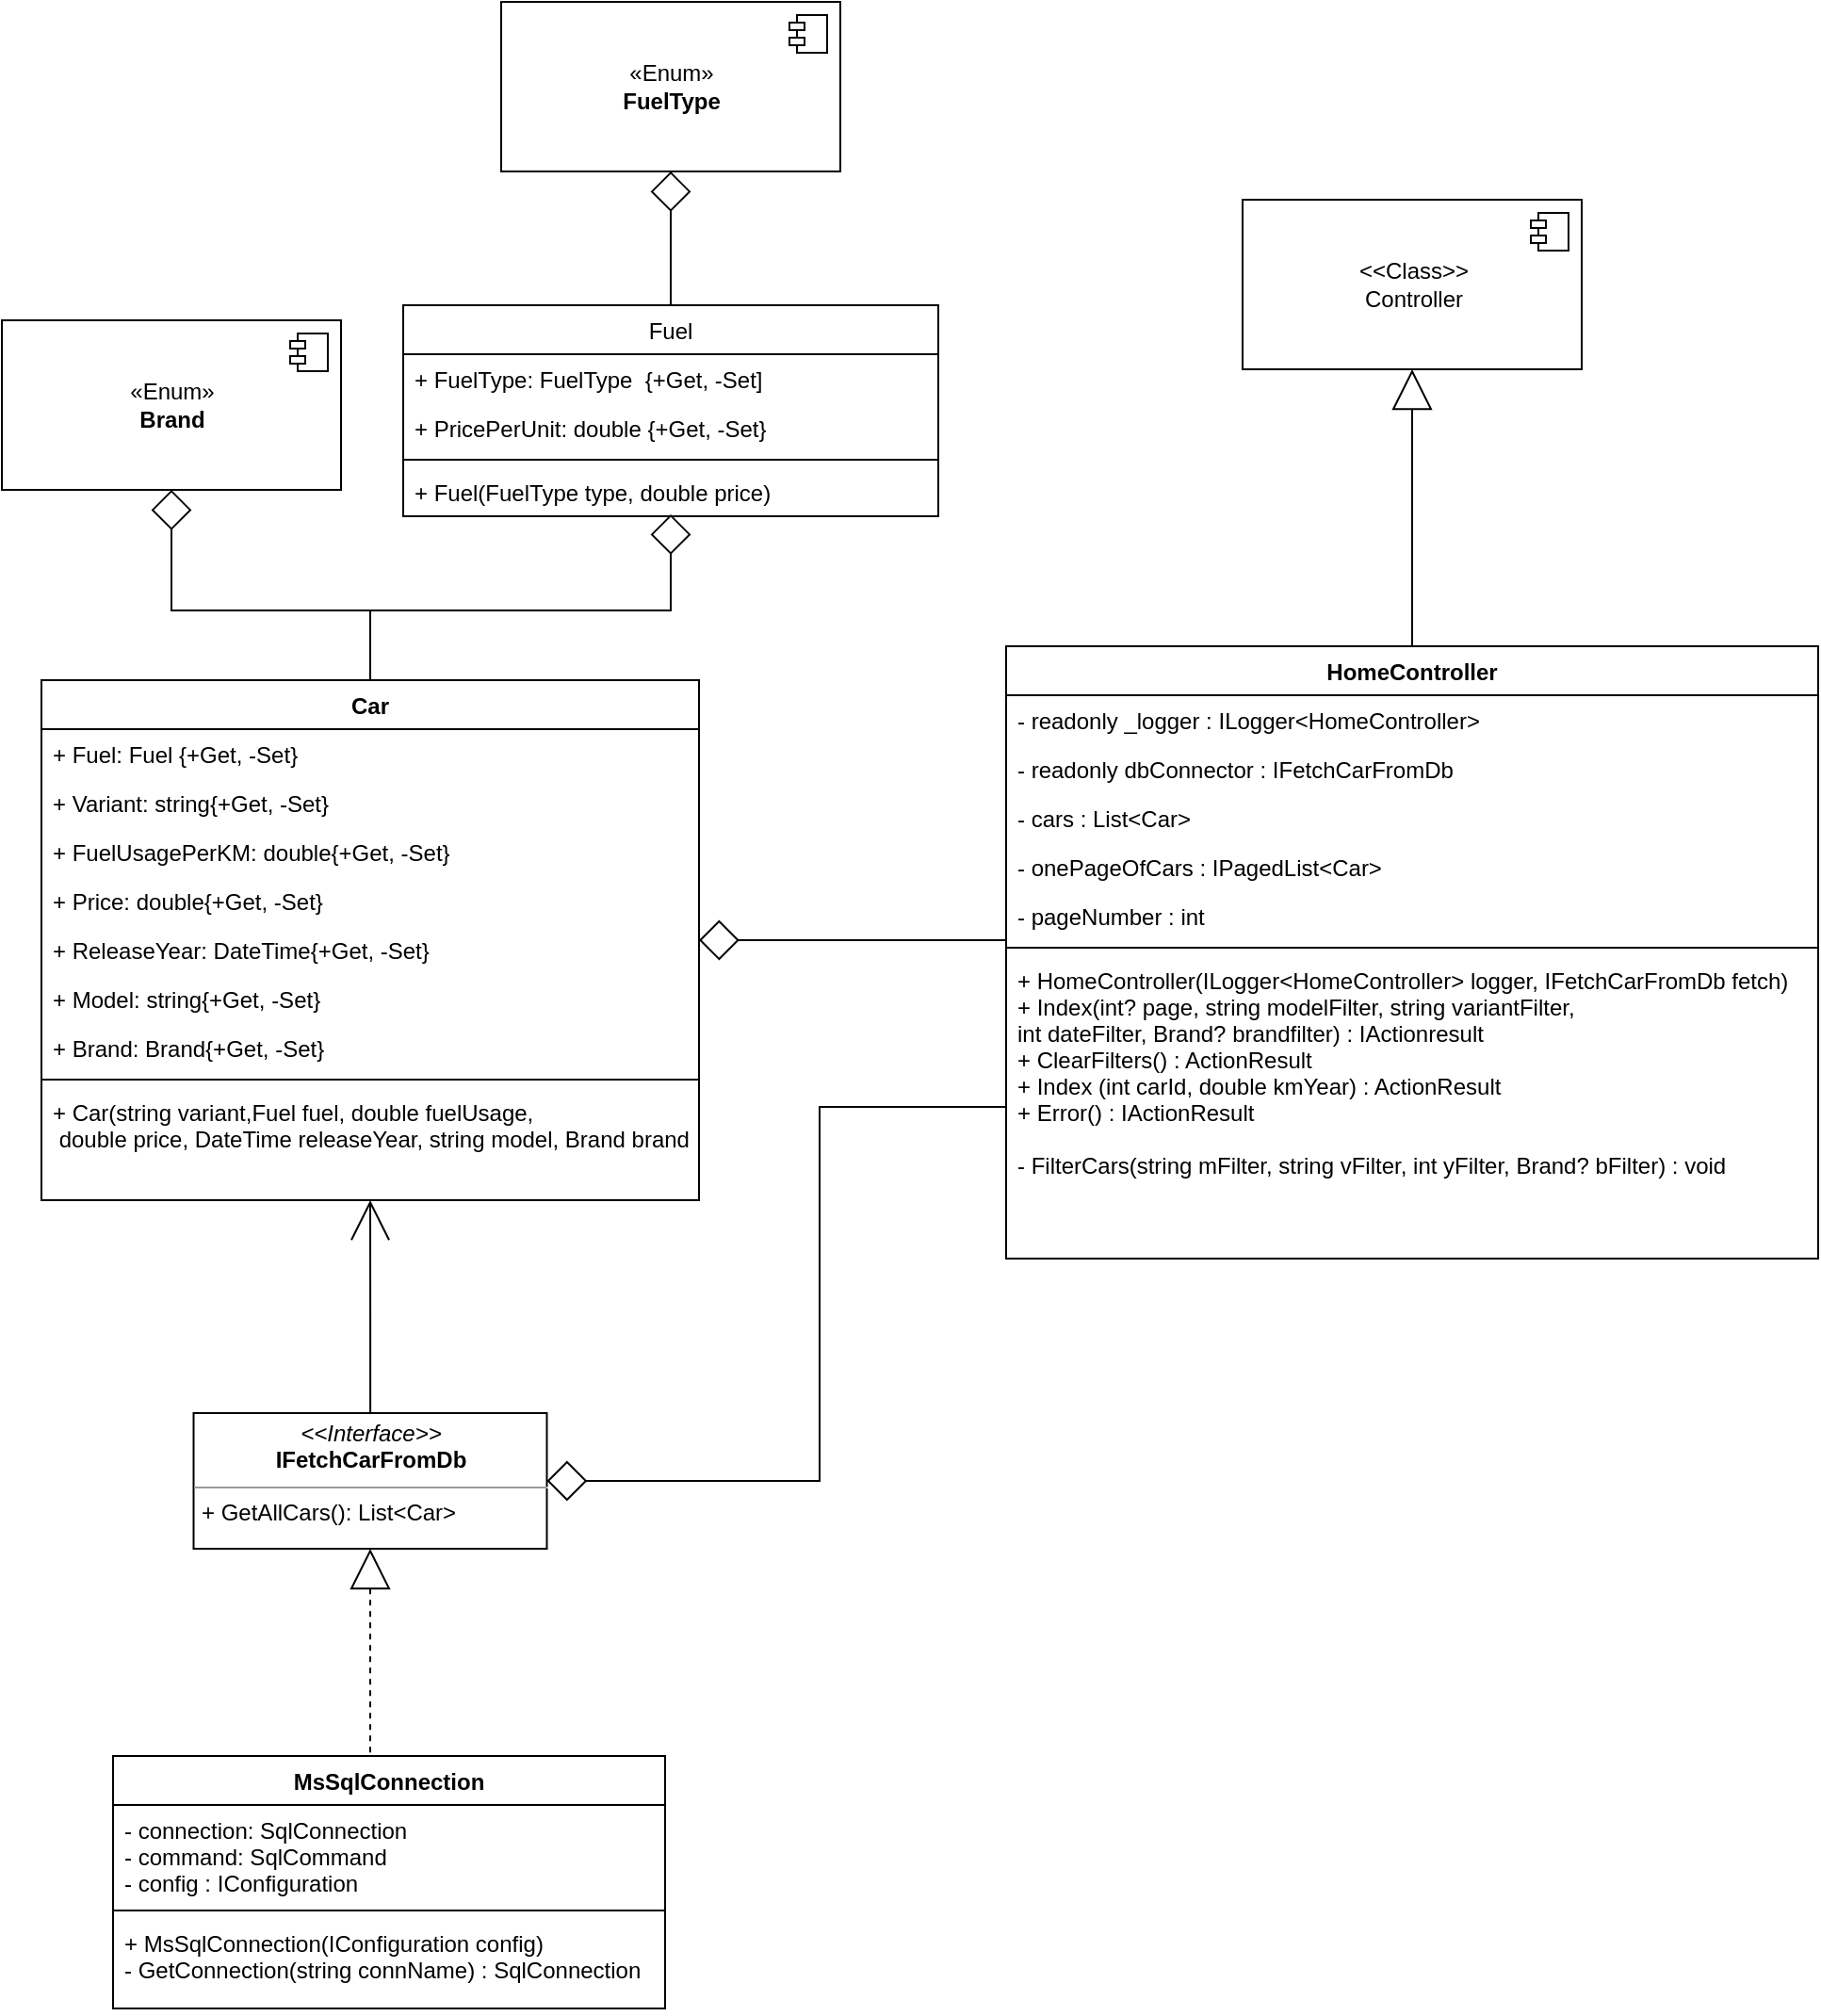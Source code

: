 <mxfile version="20.2.8" type="device"><diagram id="R2lEEEUBdFMjLlhIrx00" name="Page-1"><mxGraphModel dx="1185" dy="662" grid="0" gridSize="10" guides="1" tooltips="1" connect="1" arrows="1" fold="1" page="1" pageScale="1" pageWidth="850" pageHeight="1100" math="0" shadow="0" extFonts="Permanent Marker^https://fonts.googleapis.com/css?family=Permanent+Marker"><root><mxCell id="0"/><mxCell id="1" parent="0"/><mxCell id="fLJgtqy2DdRQkLBZyR05-1" style="edgeStyle=orthogonalEdgeStyle;rounded=0;orthogonalLoop=1;jettySize=auto;html=1;exitX=0.5;exitY=0;exitDx=0;exitDy=0;endArrow=diamond;endFill=0;endSize=19;" edge="1" parent="1" source="fLJgtqy2DdRQkLBZyR05-3" target="fLJgtqy2DdRQkLBZyR05-13"><mxGeometry relative="1" as="geometry"><Array as="points"><mxPoint x="308" y="520"/><mxPoint x="202" y="520"/></Array></mxGeometry></mxCell><mxCell id="fLJgtqy2DdRQkLBZyR05-2" style="edgeStyle=orthogonalEdgeStyle;rounded=0;orthogonalLoop=1;jettySize=auto;html=1;exitX=0.5;exitY=0;exitDx=0;exitDy=0;endArrow=diamond;endFill=0;endSize=19;" edge="1" parent="1"><mxGeometry relative="1" as="geometry"><mxPoint x="307.5" y="556" as="sourcePoint"/><mxPoint x="467" y="469" as="targetPoint"/><Array as="points"><mxPoint x="308" y="520"/><mxPoint x="467" y="520"/></Array></mxGeometry></mxCell><mxCell id="fLJgtqy2DdRQkLBZyR05-3" value="Car" style="swimlane;fontStyle=1;align=center;verticalAlign=top;childLayout=stackLayout;horizontal=1;startSize=26;horizontalStack=0;resizeParent=1;resizeParentMax=0;resizeLast=0;collapsible=1;marginBottom=0;" vertex="1" parent="1"><mxGeometry x="133" y="557" width="349" height="276" as="geometry"/></mxCell><mxCell id="fLJgtqy2DdRQkLBZyR05-4" value="+ Fuel: Fuel {+Get, -Set}" style="text;strokeColor=none;fillColor=none;align=left;verticalAlign=top;spacingLeft=4;spacingRight=4;overflow=hidden;rotatable=0;points=[[0,0.5],[1,0.5]];portConstraint=eastwest;" vertex="1" parent="fLJgtqy2DdRQkLBZyR05-3"><mxGeometry y="26" width="349" height="26" as="geometry"/></mxCell><mxCell id="fLJgtqy2DdRQkLBZyR05-5" value="+ Variant: string{+Get, -Set}" style="text;strokeColor=none;fillColor=none;align=left;verticalAlign=top;spacingLeft=4;spacingRight=4;overflow=hidden;rotatable=0;points=[[0,0.5],[1,0.5]];portConstraint=eastwest;" vertex="1" parent="fLJgtqy2DdRQkLBZyR05-3"><mxGeometry y="52" width="349" height="26" as="geometry"/></mxCell><mxCell id="fLJgtqy2DdRQkLBZyR05-6" value="+ FuelUsagePerKM: double{+Get, -Set}" style="text;strokeColor=none;fillColor=none;align=left;verticalAlign=top;spacingLeft=4;spacingRight=4;overflow=hidden;rotatable=0;points=[[0,0.5],[1,0.5]];portConstraint=eastwest;" vertex="1" parent="fLJgtqy2DdRQkLBZyR05-3"><mxGeometry y="78" width="349" height="26" as="geometry"/></mxCell><mxCell id="fLJgtqy2DdRQkLBZyR05-7" value="+ Price: double{+Get, -Set}" style="text;strokeColor=none;fillColor=none;align=left;verticalAlign=top;spacingLeft=4;spacingRight=4;overflow=hidden;rotatable=0;points=[[0,0.5],[1,0.5]];portConstraint=eastwest;" vertex="1" parent="fLJgtqy2DdRQkLBZyR05-3"><mxGeometry y="104" width="349" height="26" as="geometry"/></mxCell><mxCell id="fLJgtqy2DdRQkLBZyR05-8" value="+ ReleaseYear: DateTime{+Get, -Set}" style="text;strokeColor=none;fillColor=none;align=left;verticalAlign=top;spacingLeft=4;spacingRight=4;overflow=hidden;rotatable=0;points=[[0,0.5],[1,0.5]];portConstraint=eastwest;" vertex="1" parent="fLJgtqy2DdRQkLBZyR05-3"><mxGeometry y="130" width="349" height="26" as="geometry"/></mxCell><mxCell id="fLJgtqy2DdRQkLBZyR05-9" value="+ Model: string{+Get, -Set}" style="text;strokeColor=none;fillColor=none;align=left;verticalAlign=top;spacingLeft=4;spacingRight=4;overflow=hidden;rotatable=0;points=[[0,0.5],[1,0.5]];portConstraint=eastwest;" vertex="1" parent="fLJgtqy2DdRQkLBZyR05-3"><mxGeometry y="156" width="349" height="26" as="geometry"/></mxCell><mxCell id="fLJgtqy2DdRQkLBZyR05-10" value="+ Brand: Brand{+Get, -Set}" style="text;strokeColor=none;fillColor=none;align=left;verticalAlign=top;spacingLeft=4;spacingRight=4;overflow=hidden;rotatable=0;points=[[0,0.5],[1,0.5]];portConstraint=eastwest;" vertex="1" parent="fLJgtqy2DdRQkLBZyR05-3"><mxGeometry y="182" width="349" height="26" as="geometry"/></mxCell><mxCell id="fLJgtqy2DdRQkLBZyR05-11" value="" style="line;strokeWidth=1;fillColor=none;align=left;verticalAlign=middle;spacingTop=-1;spacingLeft=3;spacingRight=3;rotatable=0;labelPosition=right;points=[];portConstraint=eastwest;" vertex="1" parent="fLJgtqy2DdRQkLBZyR05-3"><mxGeometry y="208" width="349" height="8" as="geometry"/></mxCell><mxCell id="fLJgtqy2DdRQkLBZyR05-12" value="+ Car(string variant,Fuel fuel, double fuelUsage,&#10; double price, DateTime releaseYear, string model, Brand brand)" style="text;strokeColor=none;fillColor=none;align=left;verticalAlign=top;spacingLeft=4;spacingRight=4;overflow=hidden;rotatable=0;points=[[0,0.5],[1,0.5]];portConstraint=eastwest;" vertex="1" parent="fLJgtqy2DdRQkLBZyR05-3"><mxGeometry y="216" width="349" height="60" as="geometry"/></mxCell><mxCell id="fLJgtqy2DdRQkLBZyR05-13" value="«Enum»&lt;br&gt;&lt;b&gt;Brand&lt;/b&gt;" style="html=1;dropTarget=0;" vertex="1" parent="1"><mxGeometry x="112" y="366" width="180" height="90" as="geometry"/></mxCell><mxCell id="fLJgtqy2DdRQkLBZyR05-14" value="" style="shape=module;jettyWidth=8;jettyHeight=4;" vertex="1" parent="fLJgtqy2DdRQkLBZyR05-13"><mxGeometry x="1" width="20" height="20" relative="1" as="geometry"><mxPoint x="-27" y="7" as="offset"/></mxGeometry></mxCell><mxCell id="fLJgtqy2DdRQkLBZyR05-15" value="«Enum»&lt;br&gt;&lt;b&gt;FuelType&lt;/b&gt;" style="html=1;dropTarget=0;" vertex="1" parent="1"><mxGeometry x="377" y="197" width="180" height="90" as="geometry"/></mxCell><mxCell id="fLJgtqy2DdRQkLBZyR05-16" value="" style="shape=module;jettyWidth=8;jettyHeight=4;" vertex="1" parent="fLJgtqy2DdRQkLBZyR05-15"><mxGeometry x="1" width="20" height="20" relative="1" as="geometry"><mxPoint x="-27" y="7" as="offset"/></mxGeometry></mxCell><mxCell id="fLJgtqy2DdRQkLBZyR05-17" style="edgeStyle=orthogonalEdgeStyle;rounded=0;orthogonalLoop=1;jettySize=auto;html=1;exitX=0.5;exitY=0;exitDx=0;exitDy=0;endArrow=diamond;endFill=0;endSize=19;" edge="1" parent="1" source="fLJgtqy2DdRQkLBZyR05-18" target="fLJgtqy2DdRQkLBZyR05-15"><mxGeometry relative="1" as="geometry"/></mxCell><mxCell id="fLJgtqy2DdRQkLBZyR05-18" value="Fuel" style="swimlane;fontStyle=0;childLayout=stackLayout;horizontal=1;startSize=26;fillColor=none;horizontalStack=0;resizeParent=1;resizeParentMax=0;resizeLast=0;collapsible=1;marginBottom=0;" vertex="1" parent="1"><mxGeometry x="325" y="358" width="284" height="112" as="geometry"/></mxCell><mxCell id="fLJgtqy2DdRQkLBZyR05-19" value="+ FuelType: FuelType  {+Get, -Set]" style="text;strokeColor=none;fillColor=none;align=left;verticalAlign=top;spacingLeft=4;spacingRight=4;overflow=hidden;rotatable=0;points=[[0,0.5],[1,0.5]];portConstraint=eastwest;" vertex="1" parent="fLJgtqy2DdRQkLBZyR05-18"><mxGeometry y="26" width="284" height="26" as="geometry"/></mxCell><mxCell id="fLJgtqy2DdRQkLBZyR05-20" value="+ PricePerUnit: double {+Get, -Set}" style="text;strokeColor=none;fillColor=none;align=left;verticalAlign=top;spacingLeft=4;spacingRight=4;overflow=hidden;rotatable=0;points=[[0,0.5],[1,0.5]];portConstraint=eastwest;" vertex="1" parent="fLJgtqy2DdRQkLBZyR05-18"><mxGeometry y="52" width="284" height="26" as="geometry"/></mxCell><mxCell id="fLJgtqy2DdRQkLBZyR05-21" value="" style="line;strokeWidth=1;fillColor=none;align=left;verticalAlign=middle;spacingTop=-1;spacingLeft=3;spacingRight=3;rotatable=0;labelPosition=right;points=[];portConstraint=eastwest;" vertex="1" parent="fLJgtqy2DdRQkLBZyR05-18"><mxGeometry y="78" width="284" height="8" as="geometry"/></mxCell><mxCell id="fLJgtqy2DdRQkLBZyR05-22" value="+ Fuel(FuelType type, double price)" style="text;strokeColor=none;fillColor=none;align=left;verticalAlign=top;spacingLeft=4;spacingRight=4;overflow=hidden;rotatable=0;points=[[0,0.5],[1,0.5]];portConstraint=eastwest;" vertex="1" parent="fLJgtqy2DdRQkLBZyR05-18"><mxGeometry y="86" width="284" height="26" as="geometry"/></mxCell><mxCell id="fLJgtqy2DdRQkLBZyR05-23" style="edgeStyle=orthogonalEdgeStyle;rounded=0;orthogonalLoop=1;jettySize=auto;html=1;dashed=1;startArrow=block;startFill=0;endArrow=none;endFill=0;startSize=19;endSize=19;" edge="1" parent="1" source="fLJgtqy2DdRQkLBZyR05-25" target="fLJgtqy2DdRQkLBZyR05-26"><mxGeometry relative="1" as="geometry"><Array as="points"><mxPoint x="319" y="1128"/></Array></mxGeometry></mxCell><mxCell id="fLJgtqy2DdRQkLBZyR05-24" style="edgeStyle=orthogonalEdgeStyle;rounded=0;orthogonalLoop=1;jettySize=auto;html=1;startArrow=none;startFill=0;endArrow=open;endFill=0;startSize=19;endSize=19;" edge="1" parent="1" source="fLJgtqy2DdRQkLBZyR05-25" target="fLJgtqy2DdRQkLBZyR05-3"><mxGeometry relative="1" as="geometry"><mxPoint x="276" y="574" as="targetPoint"/></mxGeometry></mxCell><mxCell id="fLJgtqy2DdRQkLBZyR05-25" value="&lt;p style=&quot;margin:0px;margin-top:4px;text-align:center;&quot;&gt;&lt;i&gt;&amp;lt;&amp;lt;Interface&amp;gt;&amp;gt;&lt;/i&gt;&lt;br&gt;&lt;b&gt;IFetchCarFromDb&lt;/b&gt;&lt;/p&gt;&lt;hr size=&quot;1&quot;&gt;&lt;p style=&quot;margin:0px;margin-left:4px;&quot;&gt;&lt;/p&gt;&lt;p style=&quot;margin:0px;margin-left:4px;&quot;&gt;+ GetAllCars(&lt;span style=&quot;background-color: initial;&quot;&gt;): List&amp;lt;Car&amp;gt;&lt;/span&gt;&lt;/p&gt;" style="verticalAlign=top;align=left;overflow=fill;fontSize=12;fontFamily=Helvetica;html=1;" vertex="1" parent="1"><mxGeometry x="213.75" y="946" width="187.5" height="72" as="geometry"/></mxCell><mxCell id="fLJgtqy2DdRQkLBZyR05-26" value="MsSqlConnection" style="swimlane;fontStyle=1;align=center;verticalAlign=top;childLayout=stackLayout;horizontal=1;startSize=26;horizontalStack=0;resizeParent=1;resizeParentMax=0;resizeLast=0;collapsible=1;marginBottom=0;" vertex="1" parent="1"><mxGeometry x="171" y="1128" width="293" height="134" as="geometry"/></mxCell><mxCell id="fLJgtqy2DdRQkLBZyR05-27" value="- connection: SqlConnection&#10;- command: SqlCommand&#10;- config : IConfiguration" style="text;strokeColor=none;fillColor=none;align=left;verticalAlign=top;spacingLeft=4;spacingRight=4;overflow=hidden;rotatable=0;points=[[0,0.5],[1,0.5]];portConstraint=eastwest;" vertex="1" parent="fLJgtqy2DdRQkLBZyR05-26"><mxGeometry y="26" width="293" height="52" as="geometry"/></mxCell><mxCell id="fLJgtqy2DdRQkLBZyR05-28" value="" style="line;strokeWidth=1;fillColor=none;align=left;verticalAlign=middle;spacingTop=-1;spacingLeft=3;spacingRight=3;rotatable=0;labelPosition=right;points=[];portConstraint=eastwest;" vertex="1" parent="fLJgtqy2DdRQkLBZyR05-26"><mxGeometry y="78" width="293" height="8" as="geometry"/></mxCell><mxCell id="fLJgtqy2DdRQkLBZyR05-29" value="+ MsSqlConnection(IConfiguration config)&#10;- GetConnection(string connName) : SqlConnection" style="text;strokeColor=none;fillColor=none;align=left;verticalAlign=top;spacingLeft=4;spacingRight=4;overflow=hidden;rotatable=0;points=[[0,0.5],[1,0.5]];portConstraint=eastwest;" vertex="1" parent="fLJgtqy2DdRQkLBZyR05-26"><mxGeometry y="86" width="293" height="48" as="geometry"/></mxCell><mxCell id="fLJgtqy2DdRQkLBZyR05-48" style="edgeStyle=orthogonalEdgeStyle;rounded=0;orthogonalLoop=1;jettySize=auto;html=1;exitX=0.5;exitY=0;exitDx=0;exitDy=0;endArrow=block;endFill=0;endSize=19;" edge="1" parent="1" source="fLJgtqy2DdRQkLBZyR05-33" target="fLJgtqy2DdRQkLBZyR05-49"><mxGeometry relative="1" as="geometry"><mxPoint x="871.667" y="311.333" as="targetPoint"/></mxGeometry></mxCell><mxCell id="fLJgtqy2DdRQkLBZyR05-33" value="HomeController" style="swimlane;fontStyle=1;align=center;verticalAlign=top;childLayout=stackLayout;horizontal=1;startSize=26;horizontalStack=0;resizeParent=1;resizeParentMax=0;resizeLast=0;collapsible=1;marginBottom=0;" vertex="1" parent="1"><mxGeometry x="645" y="539" width="431" height="325" as="geometry"/></mxCell><mxCell id="fLJgtqy2DdRQkLBZyR05-34" value="- readonly _logger : ILogger&lt;HomeController&gt;" style="text;strokeColor=none;fillColor=none;align=left;verticalAlign=top;spacingLeft=4;spacingRight=4;overflow=hidden;rotatable=0;points=[[0,0.5],[1,0.5]];portConstraint=eastwest;" vertex="1" parent="fLJgtqy2DdRQkLBZyR05-33"><mxGeometry y="26" width="431" height="26" as="geometry"/></mxCell><mxCell id="fLJgtqy2DdRQkLBZyR05-35" value="- readonly dbConnector : IFetchCarFromDb" style="text;strokeColor=none;fillColor=none;align=left;verticalAlign=top;spacingLeft=4;spacingRight=4;overflow=hidden;rotatable=0;points=[[0,0.5],[1,0.5]];portConstraint=eastwest;" vertex="1" parent="fLJgtqy2DdRQkLBZyR05-33"><mxGeometry y="52" width="431" height="26" as="geometry"/></mxCell><mxCell id="fLJgtqy2DdRQkLBZyR05-36" value="- cars : List&lt;Car&gt;" style="text;strokeColor=none;fillColor=none;align=left;verticalAlign=top;spacingLeft=4;spacingRight=4;overflow=hidden;rotatable=0;points=[[0,0.5],[1,0.5]];portConstraint=eastwest;" vertex="1" parent="fLJgtqy2DdRQkLBZyR05-33"><mxGeometry y="78" width="431" height="26" as="geometry"/></mxCell><mxCell id="fLJgtqy2DdRQkLBZyR05-37" value="- onePageOfCars : IPagedList&lt;Car&gt;" style="text;strokeColor=none;fillColor=none;align=left;verticalAlign=top;spacingLeft=4;spacingRight=4;overflow=hidden;rotatable=0;points=[[0,0.5],[1,0.5]];portConstraint=eastwest;" vertex="1" parent="fLJgtqy2DdRQkLBZyR05-33"><mxGeometry y="104" width="431" height="26" as="geometry"/></mxCell><mxCell id="fLJgtqy2DdRQkLBZyR05-38" value="- pageNumber : int" style="text;strokeColor=none;fillColor=none;align=left;verticalAlign=top;spacingLeft=4;spacingRight=4;overflow=hidden;rotatable=0;points=[[0,0.5],[1,0.5]];portConstraint=eastwest;" vertex="1" parent="fLJgtqy2DdRQkLBZyR05-33"><mxGeometry y="130" width="431" height="26" as="geometry"/></mxCell><mxCell id="fLJgtqy2DdRQkLBZyR05-41" value="" style="line;strokeWidth=1;fillColor=none;align=left;verticalAlign=middle;spacingTop=-1;spacingLeft=3;spacingRight=3;rotatable=0;labelPosition=right;points=[];portConstraint=eastwest;" vertex="1" parent="fLJgtqy2DdRQkLBZyR05-33"><mxGeometry y="156" width="431" height="8" as="geometry"/></mxCell><mxCell id="fLJgtqy2DdRQkLBZyR05-42" value="+ HomeController(ILogger&lt;HomeController&gt; logger, IFetchCarFromDb fetch)&#10;+ Index(int? page, string modelFilter, string variantFilter, &#10;int dateFilter, Brand? brandfilter) : IActionresult&#10;+ ClearFilters() : ActionResult&#10;+ Index (int carId, double kmYear) : ActionResult&#10;+ Error() : IActionResult &#10;&#10;- FilterCars(string mFilter, string vFilter, int yFilter, Brand? bFilter) : void&#10;" style="text;strokeColor=none;fillColor=none;align=left;verticalAlign=top;spacingLeft=4;spacingRight=4;overflow=hidden;rotatable=0;points=[[0,0.5],[1,0.5]];portConstraint=eastwest;" vertex="1" parent="fLJgtqy2DdRQkLBZyR05-33"><mxGeometry y="164" width="431" height="161" as="geometry"/></mxCell><mxCell id="fLJgtqy2DdRQkLBZyR05-44" style="edgeStyle=orthogonalEdgeStyle;rounded=0;orthogonalLoop=1;jettySize=auto;html=1;endArrow=diamond;endFill=0;endSize=19;" edge="1" parent="1" source="fLJgtqy2DdRQkLBZyR05-33" target="fLJgtqy2DdRQkLBZyR05-3"><mxGeometry relative="1" as="geometry"><mxPoint x="317.5" y="566" as="sourcePoint"/><mxPoint x="477" y="479" as="targetPoint"/><Array as="points"><mxPoint x="582" y="695"/><mxPoint x="582" y="695"/></Array></mxGeometry></mxCell><mxCell id="fLJgtqy2DdRQkLBZyR05-47" style="edgeStyle=orthogonalEdgeStyle;rounded=0;orthogonalLoop=1;jettySize=auto;html=1;exitX=0;exitY=0.5;exitDx=0;exitDy=0;endArrow=diamond;endFill=0;endSize=19;" edge="1" parent="1" source="fLJgtqy2DdRQkLBZyR05-42" target="fLJgtqy2DdRQkLBZyR05-25"><mxGeometry relative="1" as="geometry"><Array as="points"><mxPoint x="546" y="783"/><mxPoint x="546" y="982"/></Array></mxGeometry></mxCell><mxCell id="fLJgtqy2DdRQkLBZyR05-49" value="&amp;lt;&amp;lt;Class&amp;gt;&amp;gt;&lt;br&gt;Controller" style="html=1;dropTarget=0;" vertex="1" parent="1"><mxGeometry x="770.5" y="302" width="180" height="90" as="geometry"/></mxCell><mxCell id="fLJgtqy2DdRQkLBZyR05-50" value="" style="shape=module;jettyWidth=8;jettyHeight=4;" vertex="1" parent="fLJgtqy2DdRQkLBZyR05-49"><mxGeometry x="1" width="20" height="20" relative="1" as="geometry"><mxPoint x="-27" y="7" as="offset"/></mxGeometry></mxCell></root></mxGraphModel></diagram></mxfile>